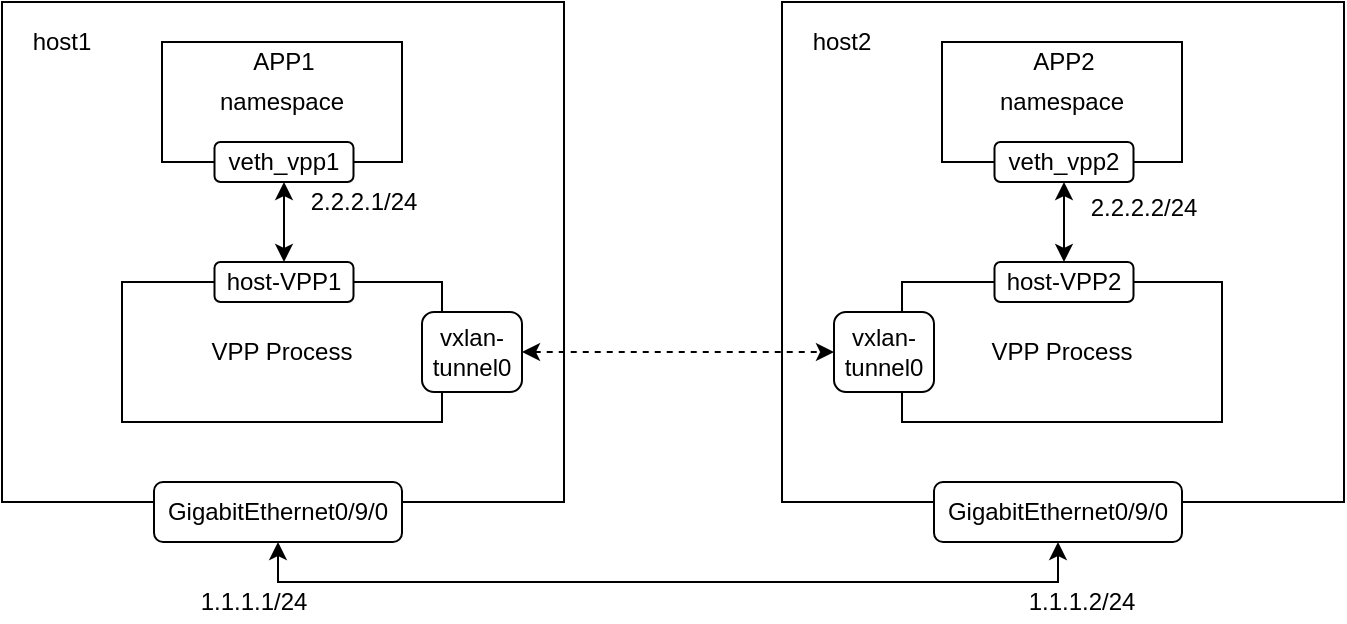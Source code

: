 <mxfile version="13.7.5" type="github"><diagram id="BtMqFyZa22Zy__DS9VBg" name="Page-1"><mxGraphModel dx="1102" dy="582" grid="1" gridSize="10" guides="1" tooltips="1" connect="1" arrows="1" fold="1" page="1" pageScale="1" pageWidth="827" pageHeight="1169" math="0" shadow="0"><root><mxCell id="0"/><mxCell id="1" parent="0"/><mxCell id="NUQowLGk2ZK8KtMREJmR-10" value="" style="group" parent="1" vertex="1" connectable="0"><mxGeometry x="40" y="70" width="281" height="270" as="geometry"/></mxCell><mxCell id="NUQowLGk2ZK8KtMREJmR-3" value="" style="rounded=0;whiteSpace=wrap;html=1;" parent="NUQowLGk2ZK8KtMREJmR-10" vertex="1"><mxGeometry width="281" height="250" as="geometry"/></mxCell><mxCell id="NUQowLGk2ZK8KtMREJmR-1" value="namespace" style="rounded=0;whiteSpace=wrap;html=1;" parent="NUQowLGk2ZK8KtMREJmR-10" vertex="1"><mxGeometry x="80" y="20" width="120" height="60" as="geometry"/></mxCell><mxCell id="NUQowLGk2ZK8KtMREJmR-2" value="VPP Process" style="rounded=0;whiteSpace=wrap;html=1;" parent="NUQowLGk2ZK8KtMREJmR-10" vertex="1"><mxGeometry x="60" y="140" width="160" height="70" as="geometry"/></mxCell><mxCell id="NUQowLGk2ZK8KtMREJmR-4" value="vxlan-tunnel0" style="rounded=1;whiteSpace=wrap;html=1;" parent="NUQowLGk2ZK8KtMREJmR-10" vertex="1"><mxGeometry x="210" y="155" width="50" height="40" as="geometry"/></mxCell><mxCell id="NUQowLGk2ZK8KtMREJmR-5" value="GigabitEthernet0/9/0" style="rounded=1;whiteSpace=wrap;html=1;" parent="NUQowLGk2ZK8KtMREJmR-10" vertex="1"><mxGeometry x="76" y="240" width="124" height="30" as="geometry"/></mxCell><mxCell id="NUQowLGk2ZK8KtMREJmR-23" style="edgeStyle=none;rounded=0;orthogonalLoop=1;jettySize=auto;html=1;exitX=0.5;exitY=1;exitDx=0;exitDy=0;entryX=0.5;entryY=0;entryDx=0;entryDy=0;startArrow=classic;startFill=1;" parent="NUQowLGk2ZK8KtMREJmR-10" source="NUQowLGk2ZK8KtMREJmR-6" target="NUQowLGk2ZK8KtMREJmR-8" edge="1"><mxGeometry relative="1" as="geometry"/></mxCell><mxCell id="NUQowLGk2ZK8KtMREJmR-6" value="veth_vpp1" style="rounded=1;whiteSpace=wrap;html=1;" parent="NUQowLGk2ZK8KtMREJmR-10" vertex="1"><mxGeometry x="106.25" y="70" width="69.5" height="20" as="geometry"/></mxCell><mxCell id="NUQowLGk2ZK8KtMREJmR-7" value="APP1" style="text;html=1;strokeColor=none;fillColor=none;align=center;verticalAlign=middle;whiteSpace=wrap;rounded=0;" parent="NUQowLGk2ZK8KtMREJmR-10" vertex="1"><mxGeometry x="121" y="20" width="40" height="20" as="geometry"/></mxCell><mxCell id="NUQowLGk2ZK8KtMREJmR-8" value="host-VPP1" style="rounded=1;whiteSpace=wrap;html=1;" parent="NUQowLGk2ZK8KtMREJmR-10" vertex="1"><mxGeometry x="106.25" y="130" width="69.5" height="20" as="geometry"/></mxCell><mxCell id="NUQowLGk2ZK8KtMREJmR-9" value="host1" style="text;html=1;strokeColor=none;fillColor=none;align=center;verticalAlign=middle;whiteSpace=wrap;rounded=0;" parent="NUQowLGk2ZK8KtMREJmR-10" vertex="1"><mxGeometry x="10" y="10" width="40" height="20" as="geometry"/></mxCell><mxCell id="NUQowLGk2ZK8KtMREJmR-38" value="2.2.2.1/24" style="text;html=1;strokeColor=none;fillColor=none;align=center;verticalAlign=middle;whiteSpace=wrap;rounded=0;" parent="NUQowLGk2ZK8KtMREJmR-10" vertex="1"><mxGeometry x="161" y="90" width="40" height="20" as="geometry"/></mxCell><mxCell id="NUQowLGk2ZK8KtMREJmR-12" value="" style="rounded=0;whiteSpace=wrap;html=1;" parent="1" vertex="1"><mxGeometry x="430" y="70" width="281" height="250" as="geometry"/></mxCell><mxCell id="NUQowLGk2ZK8KtMREJmR-13" value="namespace" style="rounded=0;whiteSpace=wrap;html=1;" parent="1" vertex="1"><mxGeometry x="510" y="90" width="120" height="60" as="geometry"/></mxCell><mxCell id="NUQowLGk2ZK8KtMREJmR-14" value="VPP Process" style="rounded=0;whiteSpace=wrap;html=1;" parent="1" vertex="1"><mxGeometry x="490" y="210" width="160" height="70" as="geometry"/></mxCell><mxCell id="NUQowLGk2ZK8KtMREJmR-15" value="vxlan-tunnel0" style="rounded=1;whiteSpace=wrap;html=1;" parent="1" vertex="1"><mxGeometry x="456" y="225" width="50" height="40" as="geometry"/></mxCell><mxCell id="NUQowLGk2ZK8KtMREJmR-16" value="GigabitEthernet0/9/0" style="rounded=1;whiteSpace=wrap;html=1;" parent="1" vertex="1"><mxGeometry x="506" y="310" width="124" height="30" as="geometry"/></mxCell><mxCell id="NUQowLGk2ZK8KtMREJmR-24" style="edgeStyle=none;rounded=0;orthogonalLoop=1;jettySize=auto;html=1;exitX=0.5;exitY=1;exitDx=0;exitDy=0;startArrow=classic;startFill=1;" parent="1" source="NUQowLGk2ZK8KtMREJmR-17" target="NUQowLGk2ZK8KtMREJmR-19" edge="1"><mxGeometry relative="1" as="geometry"/></mxCell><mxCell id="NUQowLGk2ZK8KtMREJmR-17" value="veth_vpp2" style="rounded=1;whiteSpace=wrap;html=1;" parent="1" vertex="1"><mxGeometry x="536.25" y="140" width="69.5" height="20" as="geometry"/></mxCell><mxCell id="NUQowLGk2ZK8KtMREJmR-18" value="APP2" style="text;html=1;strokeColor=none;fillColor=none;align=center;verticalAlign=middle;whiteSpace=wrap;rounded=0;" parent="1" vertex="1"><mxGeometry x="551" y="90" width="40" height="20" as="geometry"/></mxCell><mxCell id="NUQowLGk2ZK8KtMREJmR-19" value="host-VPP2" style="rounded=1;whiteSpace=wrap;html=1;" parent="1" vertex="1"><mxGeometry x="536.25" y="200" width="69.5" height="20" as="geometry"/></mxCell><mxCell id="NUQowLGk2ZK8KtMREJmR-20" value="host2" style="text;html=1;strokeColor=none;fillColor=none;align=center;verticalAlign=middle;whiteSpace=wrap;rounded=0;" parent="1" vertex="1"><mxGeometry x="440" y="80" width="40" height="20" as="geometry"/></mxCell><mxCell id="NUQowLGk2ZK8KtMREJmR-21" style="edgeStyle=orthogonalEdgeStyle;rounded=0;orthogonalLoop=1;jettySize=auto;html=1;exitX=0.5;exitY=1;exitDx=0;exitDy=0;entryX=0.5;entryY=1;entryDx=0;entryDy=0;startArrow=classic;startFill=1;" parent="1" source="NUQowLGk2ZK8KtMREJmR-5" target="NUQowLGk2ZK8KtMREJmR-16" edge="1"><mxGeometry relative="1" as="geometry"/></mxCell><mxCell id="NUQowLGk2ZK8KtMREJmR-22" style="edgeStyle=none;rounded=0;orthogonalLoop=1;jettySize=auto;html=1;exitX=1;exitY=0.5;exitDx=0;exitDy=0;entryX=0;entryY=0.5;entryDx=0;entryDy=0;startArrow=classic;startFill=1;dashed=1;" parent="1" source="NUQowLGk2ZK8KtMREJmR-4" target="NUQowLGk2ZK8KtMREJmR-15" edge="1"><mxGeometry relative="1" as="geometry"/></mxCell><mxCell id="NUQowLGk2ZK8KtMREJmR-37" value="1.1.1.1/24" style="text;html=1;strokeColor=none;fillColor=none;align=center;verticalAlign=middle;whiteSpace=wrap;rounded=0;" parent="1" vertex="1"><mxGeometry x="146" y="360" width="40" height="20" as="geometry"/></mxCell><mxCell id="NUQowLGk2ZK8KtMREJmR-39" value="2.2.2.2/24" style="text;html=1;strokeColor=none;fillColor=none;align=center;verticalAlign=middle;whiteSpace=wrap;rounded=0;" parent="1" vertex="1"><mxGeometry x="591" y="163" width="40" height="20" as="geometry"/></mxCell><mxCell id="NUQowLGk2ZK8KtMREJmR-40" value="1.1.1.2/24" style="text;html=1;strokeColor=none;fillColor=none;align=center;verticalAlign=middle;whiteSpace=wrap;rounded=0;" parent="1" vertex="1"><mxGeometry x="560" y="360" width="40" height="20" as="geometry"/></mxCell></root></mxGraphModel></diagram></mxfile>